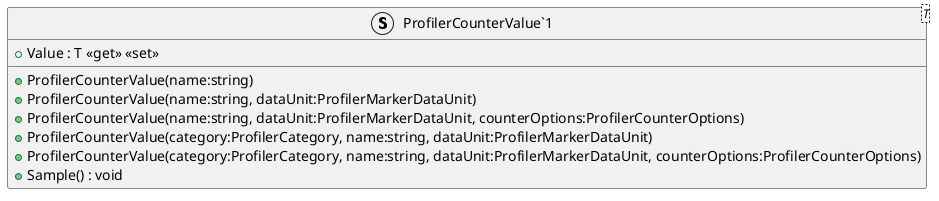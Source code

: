 @startuml
struct "ProfilerCounterValue`1"<T> {
    + ProfilerCounterValue(name:string)
    + ProfilerCounterValue(name:string, dataUnit:ProfilerMarkerDataUnit)
    + ProfilerCounterValue(name:string, dataUnit:ProfilerMarkerDataUnit, counterOptions:ProfilerCounterOptions)
    + ProfilerCounterValue(category:ProfilerCategory, name:string, dataUnit:ProfilerMarkerDataUnit)
    + ProfilerCounterValue(category:ProfilerCategory, name:string, dataUnit:ProfilerMarkerDataUnit, counterOptions:ProfilerCounterOptions)
    + Value : T <<get>> <<set>>
    + Sample() : void
}
@enduml
